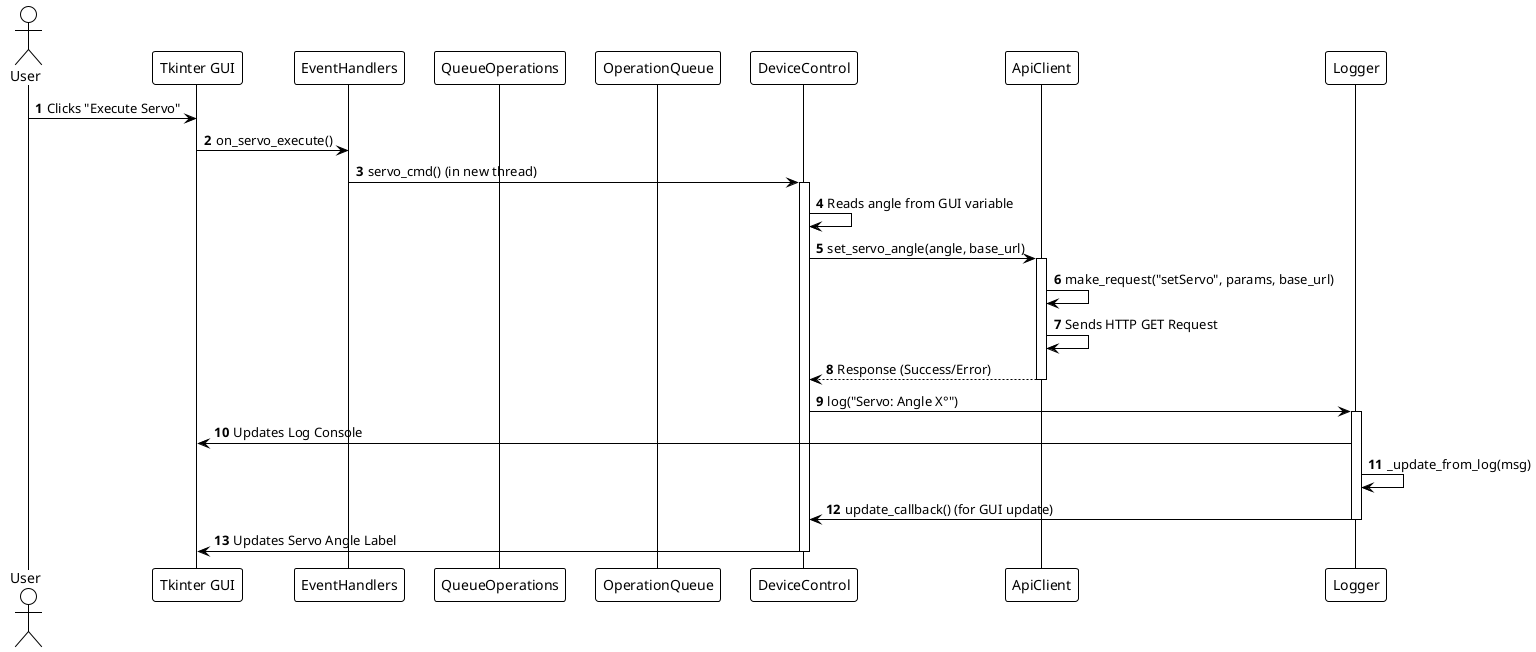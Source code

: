 @startuml execution_servo
!theme plain
autonumber
actor User
participant GUI as "Tkinter GUI"
participant EH as "EventHandlers"
participant QO as "QueueOperations"
participant OQ as "OperationQueue"
participant DC as "DeviceControl"
participant API as "ApiClient"
participant Logger

User -> GUI : Clicks "Execute Servo"
GUI -> EH : on_servo_execute()
EH -> DC : servo_cmd() (in new thread)

activate DC
DC -> DC : Reads angle from GUI variable
DC -> API : set_servo_angle(angle, base_url)
activate API
API -> API : make_request("setServo", params, base_url)
API -> API : Sends HTTP GET Request
API --> DC : Response (Success/Error)
deactivate API

DC -> Logger : log("Servo: Angle X°")
activate Logger
Logger -> GUI : Updates Log Console
Logger -> Logger : _update_from_log(msg)
Logger -> DC : update_callback() (for GUI update)
deactivate Logger

DC -> GUI : Updates Servo Angle Label
deactivate DC

@enduml